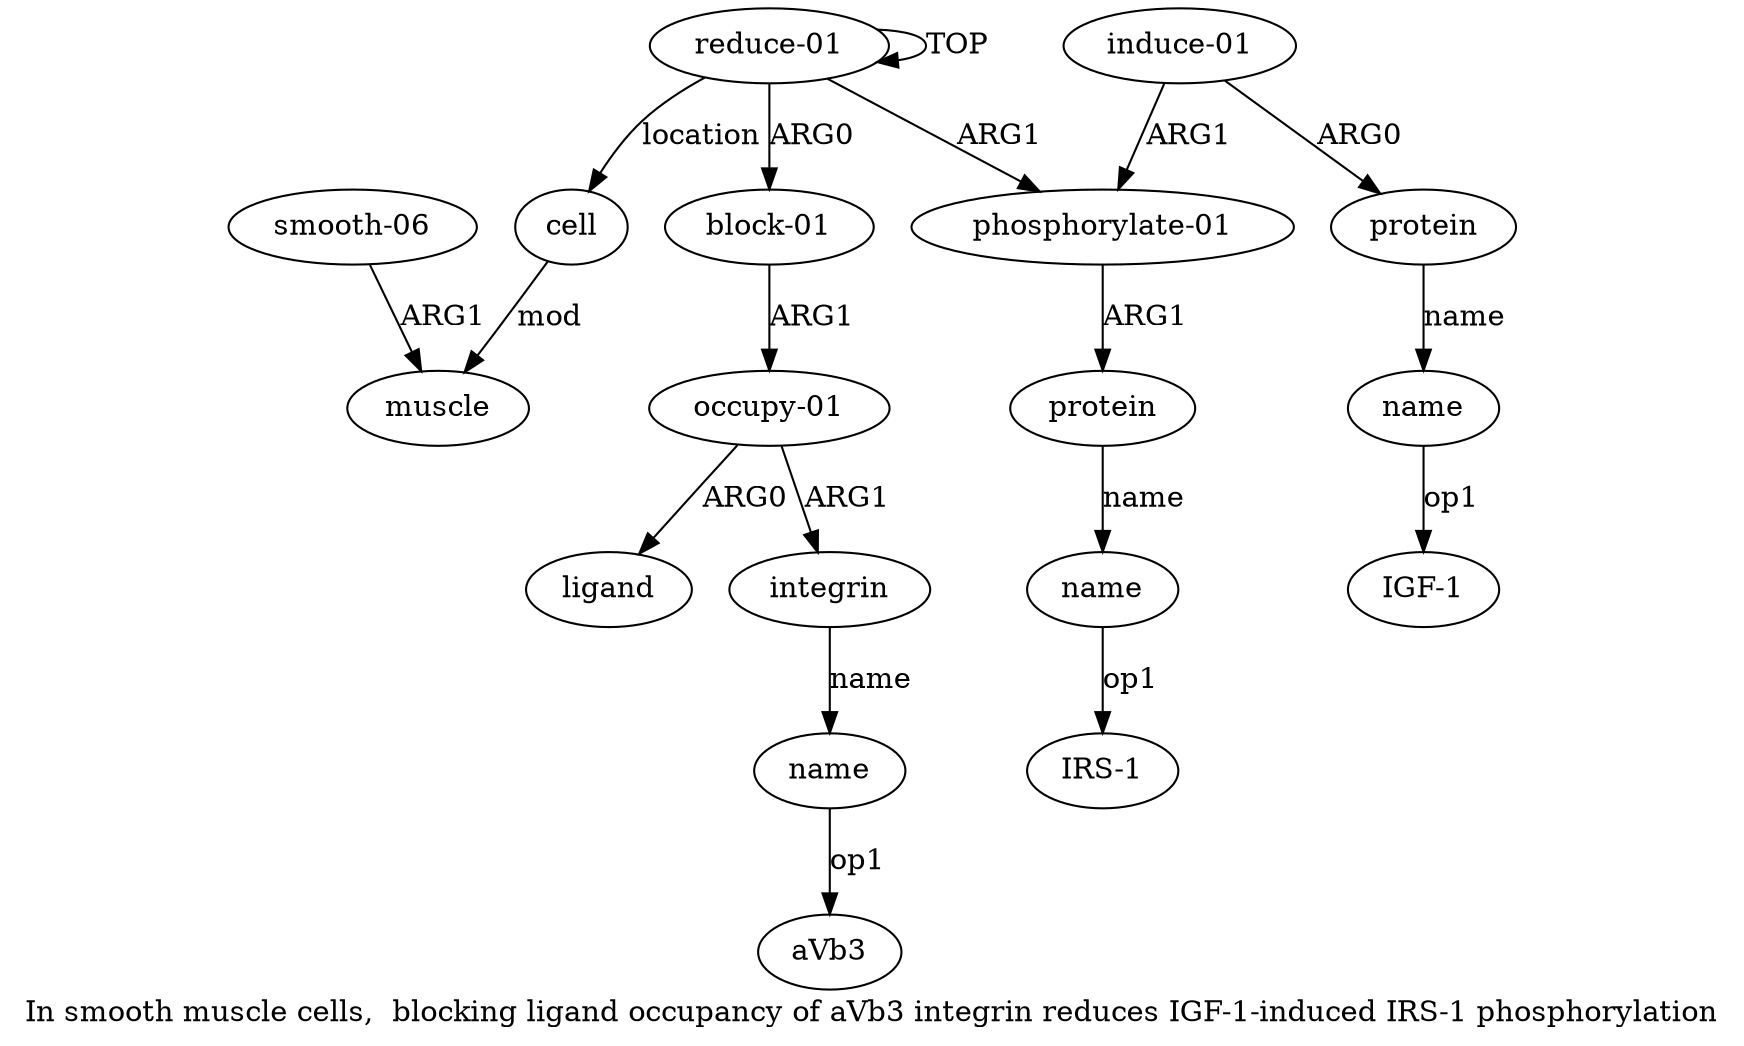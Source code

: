 digraph  {
	graph [label="In smooth muscle cells,  blocking ligand occupancy of aVb3 integrin reduces IGF-1-induced IRS-1 phosphorylation"];
	node [label="\N"];
	a14	 [color=black,
		gold_ind=14,
		gold_label="smooth-06",
		label="smooth-06",
		test_ind=14,
		test_label="smooth-06"];
	a13	 [color=black,
		gold_ind=13,
		gold_label=muscle,
		label=muscle,
		test_ind=13,
		test_label=muscle];
	a14 -> a13 [key=0,
	color=black,
	gold_label=ARG1,
	label=ARG1,
	test_label=ARG1];
a11 [color=black,
	gold_ind=11,
	gold_label=name,
	label=name,
	test_ind=11,
	test_label=name];
"a11 IGF-1" [color=black,
	gold_ind=-1,
	gold_label="IGF-1",
	label="IGF-1",
	test_ind=-1,
	test_label="IGF-1"];
a11 -> "a11 IGF-1" [key=0,
color=black,
gold_label=op1,
label=op1,
test_label=op1];
a10 [color=black,
gold_ind=10,
gold_label=protein,
label=protein,
test_ind=10,
test_label=protein];
a10 -> a11 [key=0,
color=black,
gold_label=name,
label=name,
test_label=name];
a12 [color=black,
gold_ind=12,
gold_label=cell,
label=cell,
test_ind=12,
test_label=cell];
a12 -> a13 [key=0,
color=black,
gold_label=mod,
label=mod,
test_label=mod];
a1 [color=black,
gold_ind=1,
gold_label="block-01",
label="block-01",
test_ind=1,
test_label="block-01"];
a2 [color=black,
gold_ind=2,
gold_label="occupy-01",
label="occupy-01",
test_ind=2,
test_label="occupy-01"];
a1 -> a2 [key=0,
color=black,
gold_label=ARG1,
label=ARG1,
test_label=ARG1];
a0 [color=black,
gold_ind=0,
gold_label="reduce-01",
label="reduce-01",
test_ind=0,
test_label="reduce-01"];
a0 -> a12 [key=0,
color=black,
gold_label=location,
label=location,
test_label=location];
a0 -> a1 [key=0,
color=black,
gold_label=ARG0,
label=ARG0,
test_label=ARG0];
a0 -> a0 [key=0,
color=black,
gold_label=TOP,
label=TOP,
test_label=TOP];
a6 [color=black,
gold_ind=6,
gold_label="phosphorylate-01",
label="phosphorylate-01",
test_ind=6,
test_label="phosphorylate-01"];
a0 -> a6 [key=0,
color=black,
gold_label=ARG1,
label=ARG1,
test_label=ARG1];
a3 [color=black,
gold_ind=3,
gold_label=ligand,
label=ligand,
test_ind=3,
test_label=ligand];
a2 -> a3 [key=0,
color=black,
gold_label=ARG0,
label=ARG0,
test_label=ARG0];
a4 [color=black,
gold_ind=4,
gold_label=integrin,
label=integrin,
test_ind=4,
test_label=integrin];
a2 -> a4 [key=0,
color=black,
gold_label=ARG1,
label=ARG1,
test_label=ARG1];
a5 [color=black,
gold_ind=5,
gold_label=name,
label=name,
test_ind=5,
test_label=name];
"a5 aVb3" [color=black,
gold_ind=-1,
gold_label=aVb3,
label=aVb3,
test_ind=-1,
test_label=aVb3];
a5 -> "a5 aVb3" [key=0,
color=black,
gold_label=op1,
label=op1,
test_label=op1];
a4 -> a5 [key=0,
color=black,
gold_label=name,
label=name,
test_label=name];
a7 [color=black,
gold_ind=7,
gold_label=protein,
label=protein,
test_ind=7,
test_label=protein];
a8 [color=black,
gold_ind=8,
gold_label=name,
label=name,
test_ind=8,
test_label=name];
a7 -> a8 [key=0,
color=black,
gold_label=name,
label=name,
test_label=name];
a6 -> a7 [key=0,
color=black,
gold_label=ARG1,
label=ARG1,
test_label=ARG1];
a9 [color=black,
gold_ind=9,
gold_label="induce-01",
label="induce-01",
test_ind=9,
test_label="induce-01"];
a9 -> a10 [key=0,
color=black,
gold_label=ARG0,
label=ARG0,
test_label=ARG0];
a9 -> a6 [key=0,
color=black,
gold_label=ARG1,
label=ARG1,
test_label=ARG1];
"a8 IRS-1" [color=black,
gold_ind=-1,
gold_label="IRS-1",
label="IRS-1",
test_ind=-1,
test_label="IRS-1"];
a8 -> "a8 IRS-1" [key=0,
color=black,
gold_label=op1,
label=op1,
test_label=op1];
}
